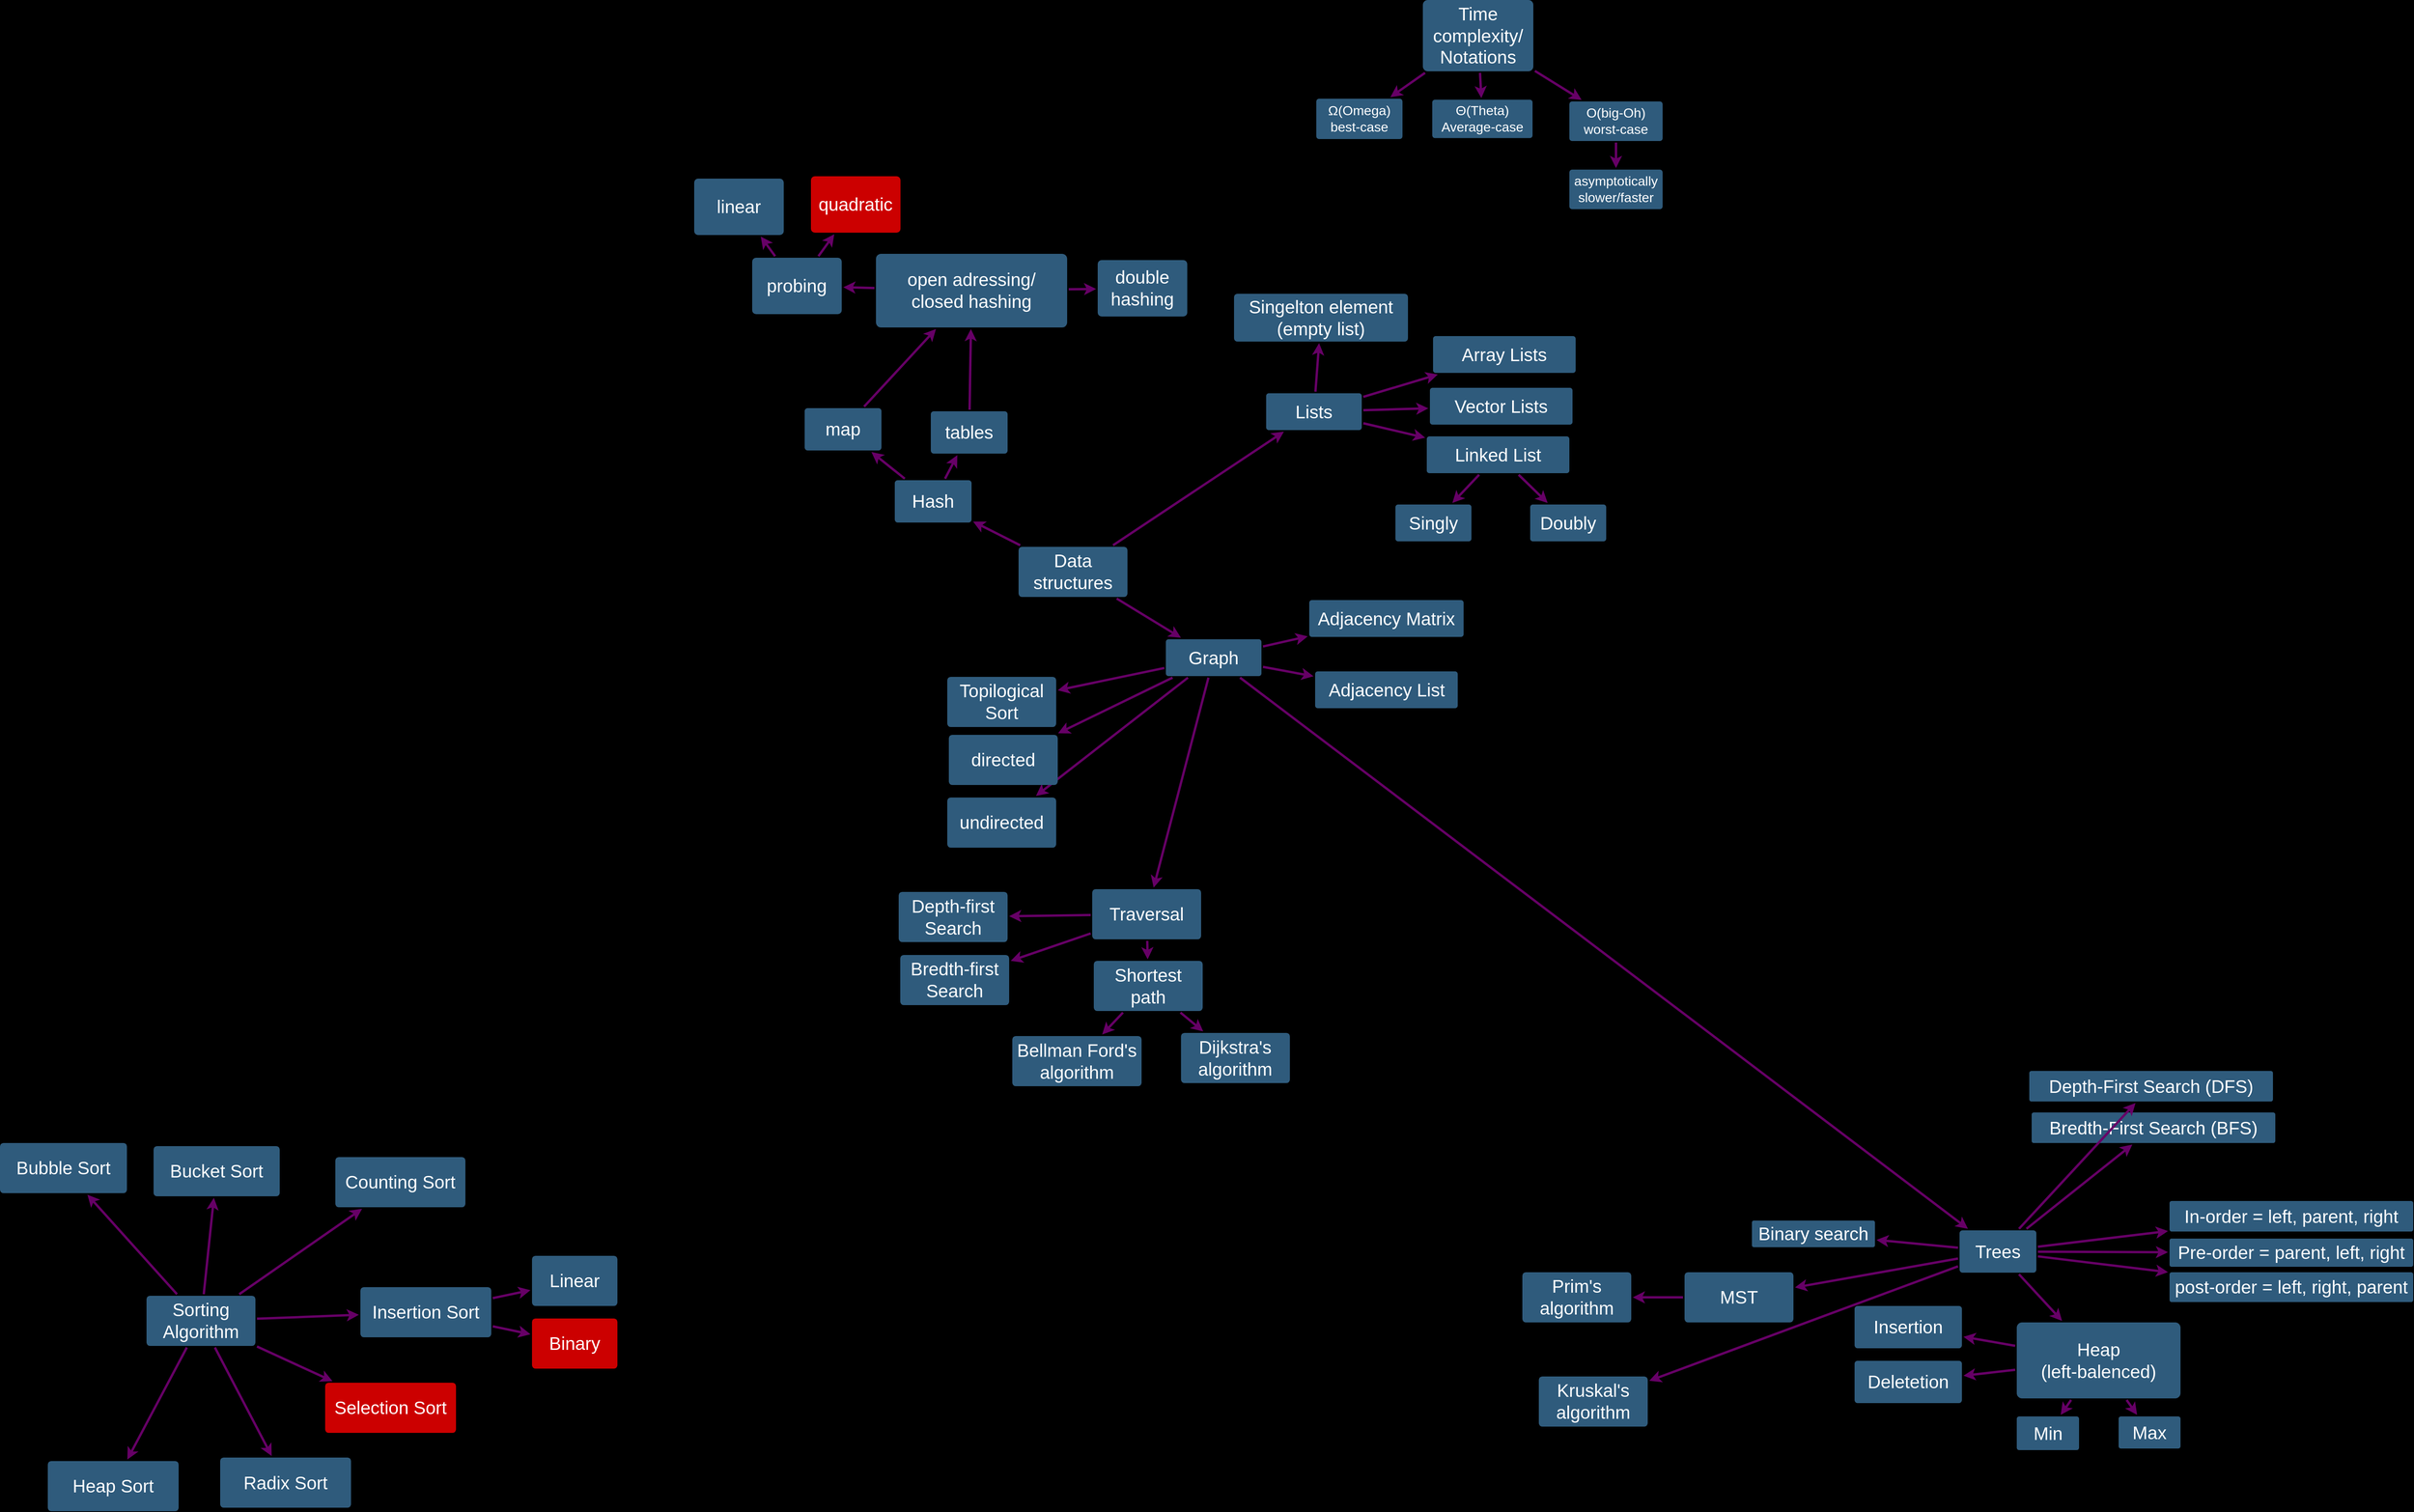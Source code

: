 <mxfile version="14.9.8" type="github">
  <diagram id="6a731a19-8d31-9384-78a2-239565b7b9f0" name="Page-1">
    <mxGraphModel dx="1381" dy="1748" grid="0" gridSize="10" guides="1" tooltips="1" connect="1" arrows="1" fold="1" page="0" pageScale="1" pageWidth="1169" pageHeight="827" background="#000000" math="0" shadow="0">
      <root>
        <mxCell id="0" />
        <mxCell id="1" parent="0" />
        <mxCell id="1749" value="Trees" style="rounded=1;whiteSpace=wrap;html=1;shadow=0;labelBackgroundColor=none;strokeColor=none;strokeWidth=3;fillColor=#2F5B7C;fontFamily=Helvetica;fontSize=23;fontColor=#FFFFFF;align=center;fontStyle=0;spacing=5;arcSize=7;perimeterSpacing=2;glass=0;" parent="1" vertex="1">
          <mxGeometry x="2397" y="479.5" width="98" height="54" as="geometry" />
        </mxCell>
        <mxCell id="1746" value="" style="edgeStyle=none;rounded=0;jumpStyle=none;html=1;shadow=0;labelBackgroundColor=none;startArrow=none;startFill=0;endArrow=classic;endFill=1;jettySize=auto;orthogonalLoop=1;strokeWidth=3;fontFamily=Helvetica;fontSize=16;fontColor=#23445D;spacing=5;fillColor=#e3c800;strokeColor=#660066;" parent="1" source="1749" target="T0vurwcoZlo6JB8hRkQS-1782" edge="1">
          <mxGeometry relative="1" as="geometry">
            <mxPoint x="2328.308" y="1101.66" as="targetPoint" />
            <mxPoint x="2246" y="683.259" as="sourcePoint" />
          </mxGeometry>
        </mxCell>
        <mxCell id="T0vurwcoZlo6JB8hRkQS-1781" value="In-order = left, parent, right" style="rounded=1;whiteSpace=wrap;html=1;shadow=0;labelBackgroundColor=none;strokeColor=none;strokeWidth=3;fillColor=#2F5B7C;fontFamily=Helvetica;fontSize=23;fontColor=#FFFFFF;align=center;fontStyle=0;spacing=5;arcSize=7;perimeterSpacing=2;horizontal=1;" parent="1" vertex="1">
          <mxGeometry x="2665" y="442" width="311" height="39" as="geometry" />
        </mxCell>
        <mxCell id="T0vurwcoZlo6JB8hRkQS-1782" value="Heap&lt;br&gt;(left-balenced)" style="rounded=1;whiteSpace=wrap;html=1;shadow=0;labelBackgroundColor=none;strokeColor=none;strokeWidth=3;fillColor=#2F5B7C;fontFamily=Helvetica;fontSize=23;fontColor=#FFFFFF;align=center;fontStyle=0;spacing=5;arcSize=7;perimeterSpacing=2;horizontal=1;verticalAlign=middle;" parent="1" vertex="1">
          <mxGeometry x="2470" y="597" width="209" height="97" as="geometry" />
        </mxCell>
        <mxCell id="T0vurwcoZlo6JB8hRkQS-1786" value="" style="edgeStyle=none;rounded=0;jumpStyle=none;html=1;shadow=0;labelBackgroundColor=none;startArrow=none;startFill=0;endArrow=classic;endFill=1;jettySize=auto;orthogonalLoop=1;strokeWidth=3;fontFamily=Helvetica;fontSize=16;fontColor=#23445D;spacing=5;fillColor=#e3c800;strokeColor=#660066;" parent="1" source="T0vurwcoZlo6JB8hRkQS-1782" target="T0vurwcoZlo6JB8hRkQS-1794" edge="1">
          <mxGeometry relative="1" as="geometry">
            <mxPoint x="2721" y="822" as="sourcePoint" />
            <mxPoint x="2682.63" y="864.0" as="targetPoint" />
          </mxGeometry>
        </mxCell>
        <mxCell id="T0vurwcoZlo6JB8hRkQS-1787" value="" style="edgeStyle=none;rounded=0;jumpStyle=none;html=1;shadow=0;labelBackgroundColor=none;startArrow=none;startFill=0;endArrow=classic;endFill=1;jettySize=auto;orthogonalLoop=1;strokeWidth=3;fontFamily=Helvetica;fontSize=16;fontColor=#23445D;spacing=5;fillColor=#e3c800;strokeColor=#660066;" parent="1" source="T0vurwcoZlo6JB8hRkQS-1782" target="T0vurwcoZlo6JB8hRkQS-1795" edge="1">
          <mxGeometry relative="1" as="geometry">
            <mxPoint x="2731" y="832" as="sourcePoint" />
            <mxPoint x="2748.027" y="864.0" as="targetPoint" />
          </mxGeometry>
        </mxCell>
        <mxCell id="T0vurwcoZlo6JB8hRkQS-1788" value="" style="edgeStyle=none;rounded=0;jumpStyle=none;html=1;shadow=0;labelBackgroundColor=none;startArrow=none;startFill=0;endArrow=classic;endFill=1;jettySize=auto;orthogonalLoop=1;strokeWidth=3;fontFamily=Helvetica;fontSize=16;fontColor=#23445D;spacing=5;fillColor=#e3c800;strokeColor=#660066;" parent="1" source="1749" target="T0vurwcoZlo6JB8hRkQS-1781" edge="1">
          <mxGeometry relative="1" as="geometry">
            <mxPoint x="2152" y="130.668" as="sourcePoint" />
            <mxPoint x="2418" y="413.5" as="targetPoint" />
          </mxGeometry>
        </mxCell>
        <mxCell id="T0vurwcoZlo6JB8hRkQS-1789" value="Pre-order = parent, left, right" style="rounded=1;whiteSpace=wrap;html=1;shadow=0;labelBackgroundColor=none;strokeColor=none;strokeWidth=3;fillColor=#2F5B7C;fontFamily=Helvetica;fontSize=23;fontColor=#FFFFFF;align=center;fontStyle=0;spacing=5;arcSize=7;perimeterSpacing=2;horizontal=1;" parent="1" vertex="1">
          <mxGeometry x="2665" y="490" width="311" height="36" as="geometry" />
        </mxCell>
        <mxCell id="T0vurwcoZlo6JB8hRkQS-1791" value="post-order = left, right, parent" style="rounded=1;whiteSpace=wrap;html=1;shadow=0;labelBackgroundColor=none;strokeColor=none;strokeWidth=3;fillColor=#2F5B7C;fontFamily=Helvetica;fontSize=23;fontColor=#FFFFFF;align=center;fontStyle=0;spacing=5;arcSize=7;perimeterSpacing=2;horizontal=1;" parent="1" vertex="1">
          <mxGeometry x="2665" y="533" width="311" height="38" as="geometry" />
        </mxCell>
        <mxCell id="T0vurwcoZlo6JB8hRkQS-1793" value="" style="edgeStyle=none;rounded=0;jumpStyle=none;html=1;shadow=0;labelBackgroundColor=none;startArrow=none;startFill=0;endArrow=classic;endFill=1;jettySize=auto;orthogonalLoop=1;strokeWidth=3;fontFamily=Helvetica;fontSize=16;fontColor=#23445D;spacing=5;fillColor=#e3c800;strokeColor=#660066;" parent="1" source="1749" target="T0vurwcoZlo6JB8hRkQS-1789" edge="1">
          <mxGeometry relative="1" as="geometry">
            <mxPoint x="2152" y="135.464" as="sourcePoint" />
            <mxPoint x="2310" y="322.065" as="targetPoint" />
          </mxGeometry>
        </mxCell>
        <mxCell id="T0vurwcoZlo6JB8hRkQS-1794" value="Min" style="rounded=1;whiteSpace=wrap;html=1;shadow=0;labelBackgroundColor=none;strokeColor=none;strokeWidth=3;fillColor=#2F5B7C;fontFamily=Helvetica;fontSize=23;fontColor=#FFFFFF;align=center;fontStyle=0;spacing=5;arcSize=7;perimeterSpacing=2;horizontal=1;verticalAlign=middle;" parent="1" vertex="1">
          <mxGeometry x="2470" y="717" width="79.5" height="43" as="geometry" />
        </mxCell>
        <mxCell id="T0vurwcoZlo6JB8hRkQS-1795" value="Max" style="rounded=1;whiteSpace=wrap;html=1;shadow=0;labelBackgroundColor=none;strokeColor=none;strokeWidth=3;fillColor=#2F5B7C;fontFamily=Helvetica;fontSize=23;fontColor=#FFFFFF;align=center;fontStyle=0;spacing=5;arcSize=7;perimeterSpacing=2;horizontal=1;verticalAlign=middle;" parent="1" vertex="1">
          <mxGeometry x="2600" y="717" width="79" height="41" as="geometry" />
        </mxCell>
        <mxCell id="T0vurwcoZlo6JB8hRkQS-1797" value="" style="edgeStyle=none;rounded=0;jumpStyle=none;html=1;shadow=0;labelBackgroundColor=none;startArrow=none;startFill=0;endArrow=classic;endFill=1;jettySize=auto;orthogonalLoop=1;strokeWidth=3;fontFamily=Helvetica;fontSize=16;fontColor=#23445D;spacing=5;fillColor=#e3c800;strokeColor=#660066;" parent="1" source="1749" target="T0vurwcoZlo6JB8hRkQS-1791" edge="1">
          <mxGeometry relative="1" as="geometry">
            <mxPoint x="2152" y="140.002" as="sourcePoint" />
            <mxPoint x="2364" y="335.835" as="targetPoint" />
          </mxGeometry>
        </mxCell>
        <mxCell id="T0vurwcoZlo6JB8hRkQS-1798" value="Graph" style="rounded=1;whiteSpace=wrap;html=1;shadow=0;labelBackgroundColor=none;strokeColor=none;strokeWidth=3;fillColor=#2F5B7C;fontFamily=Helvetica;fontSize=23;fontColor=#FFFFFF;align=center;fontStyle=0;spacing=5;arcSize=7;perimeterSpacing=2;" parent="1" vertex="1">
          <mxGeometry x="1384" y="-275" width="122" height="47" as="geometry" />
        </mxCell>
        <mxCell id="T0vurwcoZlo6JB8hRkQS-1799" value="Data structures" style="rounded=1;whiteSpace=wrap;html=1;shadow=0;labelBackgroundColor=none;strokeColor=none;strokeWidth=3;fillColor=#2F5B7C;fontFamily=Helvetica;fontSize=23;fontColor=#FFFFFF;align=center;fontStyle=0;spacing=5;arcSize=7;perimeterSpacing=2;" parent="1" vertex="1">
          <mxGeometry x="1196" y="-393" width="139" height="64" as="geometry" />
        </mxCell>
        <mxCell id="cFTijlWa25xeLsZB_8mZ-1750" value="" style="edgeStyle=none;rounded=0;jumpStyle=none;html=1;shadow=0;labelBackgroundColor=none;startArrow=none;startFill=0;endArrow=classic;endFill=1;jettySize=auto;orthogonalLoop=1;strokeWidth=3;fontFamily=Helvetica;fontSize=16;fontColor=#23445D;spacing=5;fillColor=#e3c800;strokeColor=#660066;" parent="1" source="T0vurwcoZlo6JB8hRkQS-1798" target="1749" edge="1">
          <mxGeometry relative="1" as="geometry">
            <mxPoint x="233" y="190.688" as="sourcePoint" />
            <mxPoint x="348" y="169.692" as="targetPoint" />
          </mxGeometry>
        </mxCell>
        <mxCell id="cFTijlWa25xeLsZB_8mZ-1751" value="" style="edgeStyle=none;rounded=0;jumpStyle=none;html=1;shadow=0;labelBackgroundColor=none;startArrow=none;startFill=0;endArrow=classic;endFill=1;jettySize=auto;orthogonalLoop=1;strokeWidth=3;fontFamily=Helvetica;fontSize=16;fontColor=#23445D;spacing=5;fillColor=#e3c800;strokeColor=#660066;" parent="1" source="T0vurwcoZlo6JB8hRkQS-1799" target="T0vurwcoZlo6JB8hRkQS-1798" edge="1">
          <mxGeometry relative="1" as="geometry">
            <mxPoint x="243" y="200.688" as="sourcePoint" />
            <mxPoint x="358" y="179.692" as="targetPoint" />
          </mxGeometry>
        </mxCell>
        <mxCell id="cFTijlWa25xeLsZB_8mZ-1752" value="Lists" style="rounded=1;whiteSpace=wrap;html=1;shadow=0;labelBackgroundColor=none;strokeColor=none;strokeWidth=3;fillColor=#2F5B7C;fontFamily=Helvetica;fontSize=23;fontColor=#FFFFFF;align=center;fontStyle=0;spacing=5;arcSize=7;perimeterSpacing=2;" parent="1" vertex="1">
          <mxGeometry x="1512" y="-589" width="122" height="47" as="geometry" />
        </mxCell>
        <mxCell id="cFTijlWa25xeLsZB_8mZ-1754" value="" style="edgeStyle=none;rounded=0;jumpStyle=none;html=1;shadow=0;labelBackgroundColor=none;startArrow=none;startFill=0;endArrow=classic;endFill=1;jettySize=auto;orthogonalLoop=1;strokeWidth=3;fontFamily=Helvetica;fontSize=16;fontColor=#23445D;spacing=5;fillColor=#e3c800;strokeColor=#660066;" parent="1" source="T0vurwcoZlo6JB8hRkQS-1799" target="cFTijlWa25xeLsZB_8mZ-1752" edge="1">
          <mxGeometry relative="1" as="geometry">
            <mxPoint x="1440" y="-12" as="sourcePoint" />
            <mxPoint x="1783" y="-62" as="targetPoint" />
          </mxGeometry>
        </mxCell>
        <mxCell id="cFTijlWa25xeLsZB_8mZ-1756" value="" style="edgeStyle=none;rounded=0;jumpStyle=none;html=1;shadow=0;labelBackgroundColor=none;startArrow=none;startFill=0;endArrow=classic;endFill=1;jettySize=auto;orthogonalLoop=1;strokeWidth=3;fontFamily=Helvetica;fontSize=16;fontColor=#23445D;spacing=5;fillColor=#e3c800;strokeColor=#660066;" parent="1" source="cFTijlWa25xeLsZB_8mZ-1752" target="cFTijlWa25xeLsZB_8mZ-1782" edge="1">
          <mxGeometry relative="1" as="geometry">
            <mxPoint x="742.0" y="-687.22" as="sourcePoint" />
            <mxPoint x="1472.704" y="-466.0" as="targetPoint" />
          </mxGeometry>
        </mxCell>
        <mxCell id="cFTijlWa25xeLsZB_8mZ-1758" value="Sorting Algorithm" style="rounded=1;whiteSpace=wrap;html=1;shadow=0;labelBackgroundColor=none;strokeColor=none;strokeWidth=3;fillColor=#2F5B7C;fontFamily=Helvetica;fontSize=23;fontColor=#FFFFFF;align=center;fontStyle=0;spacing=5;arcSize=7;perimeterSpacing=2;" parent="1" vertex="1">
          <mxGeometry x="83" y="563" width="139" height="64" as="geometry" />
        </mxCell>
        <mxCell id="cFTijlWa25xeLsZB_8mZ-1760" value="Traversal" style="rounded=1;whiteSpace=wrap;html=1;shadow=0;labelBackgroundColor=none;strokeColor=none;strokeWidth=3;fillColor=#2F5B7C;fontFamily=Helvetica;fontSize=23;fontColor=#FFFFFF;align=center;fontStyle=0;spacing=5;arcSize=7;perimeterSpacing=2;" parent="1" vertex="1">
          <mxGeometry x="1290" y="44" width="139" height="64" as="geometry" />
        </mxCell>
        <mxCell id="cFTijlWa25xeLsZB_8mZ-1761" value="" style="edgeStyle=none;rounded=0;jumpStyle=none;html=1;shadow=0;labelBackgroundColor=none;startArrow=none;startFill=0;endArrow=classic;endFill=1;jettySize=auto;orthogonalLoop=1;strokeWidth=3;fontFamily=Helvetica;fontSize=16;fontColor=#23445D;spacing=5;fillColor=#e3c800;strokeColor=#660066;" parent="1" source="T0vurwcoZlo6JB8hRkQS-1798" target="cFTijlWa25xeLsZB_8mZ-1760" edge="1">
          <mxGeometry relative="1" as="geometry">
            <mxPoint x="1373.681" y="-228" as="sourcePoint" />
            <mxPoint x="-485" y="-232.394" as="targetPoint" />
          </mxGeometry>
        </mxCell>
        <mxCell id="cFTijlWa25xeLsZB_8mZ-1762" value="Binary search" style="rounded=1;whiteSpace=wrap;html=1;shadow=0;labelBackgroundColor=none;strokeColor=none;strokeWidth=3;fillColor=#2F5B7C;fontFamily=Helvetica;fontSize=23;fontColor=#FFFFFF;align=center;fontStyle=0;spacing=5;arcSize=7;perimeterSpacing=2;horizontal=1;verticalAlign=middle;" parent="1" vertex="1">
          <mxGeometry x="2132" y="467" width="157" height="34" as="geometry" />
        </mxCell>
        <mxCell id="cFTijlWa25xeLsZB_8mZ-1763" value="" style="edgeStyle=none;rounded=0;jumpStyle=none;html=1;shadow=0;labelBackgroundColor=none;startArrow=none;startFill=0;endArrow=classic;endFill=1;jettySize=auto;orthogonalLoop=1;strokeWidth=3;fontFamily=Helvetica;fontSize=16;fontColor=#23445D;spacing=5;fillColor=#e3c800;strokeColor=#660066;" parent="1" source="1749" target="cFTijlWa25xeLsZB_8mZ-1762" edge="1">
          <mxGeometry relative="1" as="geometry">
            <mxPoint x="2170.278" y="998" as="targetPoint" />
            <mxPoint x="2246" y="663.573" as="sourcePoint" />
          </mxGeometry>
        </mxCell>
        <mxCell id="cFTijlWa25xeLsZB_8mZ-1766" value="Time complexity/ Notations" style="rounded=1;whiteSpace=wrap;html=1;shadow=0;labelBackgroundColor=none;strokeColor=none;strokeWidth=3;fillColor=#2F5B7C;fontFamily=Helvetica;fontSize=23;fontColor=#FFFFFF;align=center;fontStyle=0;spacing=5;arcSize=7;perimeterSpacing=2;glass=0;" parent="1" vertex="1">
          <mxGeometry x="1712" y="-1091" width="141" height="91" as="geometry" />
        </mxCell>
        <mxCell id="cFTijlWa25xeLsZB_8mZ-1767" value="&lt;font style=&quot;font-size: 17px&quot;&gt;Ω(Omega) best-case&lt;/font&gt;" style="rounded=1;whiteSpace=wrap;html=1;shadow=0;labelBackgroundColor=none;strokeColor=none;strokeWidth=3;fillColor=#2F5B7C;fontFamily=Helvetica;fontSize=17;fontColor=#FFFFFF;align=center;fontStyle=0;spacing=5;arcSize=7;perimeterSpacing=2;glass=0;" parent="1" vertex="1">
          <mxGeometry x="1576" y="-965" width="110" height="51.5" as="geometry" />
        </mxCell>
        <mxCell id="cFTijlWa25xeLsZB_8mZ-1770" value="&lt;font style=&quot;font-size: 17px&quot;&gt;Θ(Theta) Average-case&lt;/font&gt;" style="rounded=1;whiteSpace=wrap;html=1;shadow=0;labelBackgroundColor=none;strokeColor=none;strokeWidth=3;fillColor=#2F5B7C;fontFamily=Helvetica;fontSize=17;fontColor=#FFFFFF;align=center;fontStyle=0;spacing=5;arcSize=7;perimeterSpacing=2;glass=0;" parent="1" vertex="1">
          <mxGeometry x="1724" y="-963.75" width="128" height="49" as="geometry" />
        </mxCell>
        <mxCell id="cFTijlWa25xeLsZB_8mZ-1771" value="&lt;font style=&quot;font-size: 17px&quot;&gt;O(big-Oh) worst-case&lt;/font&gt;" style="rounded=1;whiteSpace=wrap;html=1;shadow=0;labelBackgroundColor=none;strokeColor=none;strokeWidth=3;fillColor=#2F5B7C;fontFamily=Helvetica;fontSize=17;fontColor=#FFFFFF;align=center;fontStyle=0;spacing=5;arcSize=7;perimeterSpacing=2;glass=0;" parent="1" vertex="1">
          <mxGeometry x="1899" y="-961.5" width="119" height="50.5" as="geometry" />
        </mxCell>
        <mxCell id="cFTijlWa25xeLsZB_8mZ-1772" value="" style="edgeStyle=none;rounded=0;jumpStyle=none;html=1;shadow=0;labelBackgroundColor=none;startArrow=none;startFill=0;endArrow=classic;endFill=1;jettySize=auto;orthogonalLoop=1;strokeWidth=3;fontFamily=Helvetica;fontSize=16;fontColor=#23445D;spacing=5;fillColor=#e3c800;strokeColor=#660066;" parent="1" source="cFTijlWa25xeLsZB_8mZ-1766" target="cFTijlWa25xeLsZB_8mZ-1767" edge="1">
          <mxGeometry relative="1" as="geometry">
            <mxPoint x="1610.278" y="-265.5" as="targetPoint" />
            <mxPoint x="1736.47" y="-368.5" as="sourcePoint" />
          </mxGeometry>
        </mxCell>
        <mxCell id="cFTijlWa25xeLsZB_8mZ-1773" value="" style="edgeStyle=none;rounded=0;jumpStyle=none;html=1;shadow=0;labelBackgroundColor=none;startArrow=none;startFill=0;endArrow=classic;endFill=1;jettySize=auto;orthogonalLoop=1;strokeWidth=3;fontFamily=Helvetica;fontSize=16;fontColor=#23445D;spacing=5;fillColor=#e3c800;strokeColor=#660066;" parent="1" source="cFTijlWa25xeLsZB_8mZ-1766" target="cFTijlWa25xeLsZB_8mZ-1770" edge="1">
          <mxGeometry relative="1" as="geometry">
            <mxPoint x="1620.278" y="-255.5" as="targetPoint" />
            <mxPoint x="1746.47" y="-358.5" as="sourcePoint" />
          </mxGeometry>
        </mxCell>
        <mxCell id="cFTijlWa25xeLsZB_8mZ-1774" value="" style="edgeStyle=none;rounded=0;jumpStyle=none;html=1;shadow=0;labelBackgroundColor=none;startArrow=none;startFill=0;endArrow=classic;endFill=1;jettySize=auto;orthogonalLoop=1;strokeWidth=3;fontFamily=Helvetica;fontSize=16;fontColor=#23445D;spacing=5;fillColor=#e3c800;strokeColor=#660066;" parent="1" source="cFTijlWa25xeLsZB_8mZ-1766" target="cFTijlWa25xeLsZB_8mZ-1771" edge="1">
          <mxGeometry relative="1" as="geometry">
            <mxPoint x="1630.278" y="-245.5" as="targetPoint" />
            <mxPoint x="1756.47" y="-348.5" as="sourcePoint" />
          </mxGeometry>
        </mxCell>
        <mxCell id="cFTijlWa25xeLsZB_8mZ-1775" value="Bubble Sort" style="rounded=1;whiteSpace=wrap;html=1;shadow=0;labelBackgroundColor=none;strokeColor=none;strokeWidth=3;fillColor=#2F5B7C;fontFamily=Helvetica;fontSize=23;fontColor=#FFFFFF;align=center;fontStyle=0;spacing=5;arcSize=7;perimeterSpacing=2;" parent="1" vertex="1">
          <mxGeometry x="-104" y="368" width="162" height="64" as="geometry" />
        </mxCell>
        <mxCell id="cFTijlWa25xeLsZB_8mZ-1776" value="Vector Lists&lt;span style=&quot;color: rgba(0 , 0 , 0 , 0) ; font-family: monospace ; font-size: 0px&quot;&gt;%3CmxGraphModel%3E%3Croot%3E%3CmxCell%20id%3D%220%22%2F%3E%3CmxCell%20id%3D%221%22%20parent%3D%220%22%2F%3E%3CmxCell%20id%3D%222%22%20value%3D%22Array%20Lists%22%20style%3D%22rounded%3D1%3BwhiteSpace%3Dwrap%3Bhtml%3D1%3Bshadow%3D0%3BlabelBackgroundColor%3Dnone%3BstrokeColor%3Dnone%3BstrokeWidth%3D3%3BfillColor%3D%232F5B7C%3BfontFamily%3DHelvetica%3BfontSize%3D23%3BfontColor%3D%23FFFFFF%3Balign%3Dcenter%3BfontStyle%3D0%3Bspacing%3D5%3BarcSize%3D7%3BperimeterSpacing%3D2%3B%22%20vertex%3D%221%22%20parent%3D%221%22%3E%3CmxGeometry%20x%3D%222005%22%20y%3D%22-123%22%20width%3D%22182%22%20height%3D%2247%22%20as%3D%22geometry%22%2F%3E%3C%2FmxCell%3E%3C%2Froot%3E%3C%2FmxGraphModel%3E&lt;/span&gt;" style="rounded=1;whiteSpace=wrap;html=1;shadow=0;labelBackgroundColor=none;strokeColor=none;strokeWidth=3;fillColor=#2F5B7C;fontFamily=Helvetica;fontSize=23;fontColor=#FFFFFF;align=center;fontStyle=0;spacing=5;arcSize=7;perimeterSpacing=2;" parent="1" vertex="1">
          <mxGeometry x="1721" y="-596" width="182" height="47" as="geometry" />
        </mxCell>
        <mxCell id="cFTijlWa25xeLsZB_8mZ-1777" value="Linked List" style="rounded=1;whiteSpace=wrap;html=1;shadow=0;labelBackgroundColor=none;strokeColor=none;strokeWidth=3;fillColor=#2F5B7C;fontFamily=Helvetica;fontSize=23;fontColor=#FFFFFF;align=center;fontStyle=0;spacing=5;arcSize=7;perimeterSpacing=2;" parent="1" vertex="1">
          <mxGeometry x="1717" y="-534" width="182" height="47" as="geometry" />
        </mxCell>
        <mxCell id="cFTijlWa25xeLsZB_8mZ-1778" value="" style="edgeStyle=none;rounded=0;jumpStyle=none;html=1;shadow=0;labelBackgroundColor=none;startArrow=none;startFill=0;endArrow=classic;endFill=1;jettySize=auto;orthogonalLoop=1;strokeWidth=3;fontFamily=Helvetica;fontSize=16;fontColor=#23445D;spacing=5;fillColor=#e3c800;strokeColor=#660066;" parent="1" source="cFTijlWa25xeLsZB_8mZ-1752" target="cFTijlWa25xeLsZB_8mZ-1776" edge="1">
          <mxGeometry relative="1" as="geometry">
            <mxPoint x="1557.296" y="-530.0" as="sourcePoint" />
            <mxPoint x="1482.704" y="-456.0" as="targetPoint" />
          </mxGeometry>
        </mxCell>
        <mxCell id="cFTijlWa25xeLsZB_8mZ-1779" value="" style="edgeStyle=none;rounded=0;jumpStyle=none;html=1;shadow=0;labelBackgroundColor=none;startArrow=none;startFill=0;endArrow=classic;endFill=1;jettySize=auto;orthogonalLoop=1;strokeWidth=3;fontFamily=Helvetica;fontSize=16;fontColor=#23445D;spacing=5;fillColor=#e3c800;strokeColor=#660066;" parent="1" source="cFTijlWa25xeLsZB_8mZ-1752" target="cFTijlWa25xeLsZB_8mZ-1777" edge="1">
          <mxGeometry relative="1" as="geometry">
            <mxPoint x="1602.992" y="-530.0" as="sourcePoint" />
            <mxPoint x="1661.008" y="-456.0" as="targetPoint" />
          </mxGeometry>
        </mxCell>
        <mxCell id="cFTijlWa25xeLsZB_8mZ-1780" value="Adjacency List" style="rounded=1;whiteSpace=wrap;html=1;shadow=0;labelBackgroundColor=none;strokeColor=none;strokeWidth=3;fillColor=#2F5B7C;fontFamily=Helvetica;fontSize=23;fontColor=#FFFFFF;align=center;fontStyle=0;spacing=5;arcSize=7;perimeterSpacing=2;" parent="1" vertex="1">
          <mxGeometry x="1574.5" y="-234" width="182" height="47" as="geometry" />
        </mxCell>
        <mxCell id="cFTijlWa25xeLsZB_8mZ-1782" value="Array Lists" style="rounded=1;whiteSpace=wrap;html=1;shadow=0;labelBackgroundColor=none;strokeColor=none;strokeWidth=3;fillColor=#2F5B7C;fontFamily=Helvetica;fontSize=23;fontColor=#FFFFFF;align=center;fontStyle=0;spacing=5;arcSize=7;perimeterSpacing=2;" parent="1" vertex="1">
          <mxGeometry x="1725" y="-662" width="182" height="47" as="geometry" />
        </mxCell>
        <mxCell id="cFTijlWa25xeLsZB_8mZ-1783" value="" style="edgeStyle=none;rounded=0;jumpStyle=none;html=1;shadow=0;labelBackgroundColor=none;startArrow=none;startFill=0;endArrow=classic;endFill=1;jettySize=auto;orthogonalLoop=1;strokeWidth=3;fontFamily=Helvetica;fontSize=16;fontColor=#23445D;spacing=5;fillColor=#e3c800;strokeColor=#660066;" parent="1" source="T0vurwcoZlo6JB8hRkQS-1798" target="cFTijlWa25xeLsZB_8mZ-1780" edge="1">
          <mxGeometry relative="1" as="geometry">
            <mxPoint x="1433.635" y="-216.0" as="sourcePoint" />
            <mxPoint x="1343.986" y="-109" as="targetPoint" />
          </mxGeometry>
        </mxCell>
        <mxCell id="cFTijlWa25xeLsZB_8mZ-1784" value="Adjacency Matrix" style="rounded=1;whiteSpace=wrap;html=1;shadow=0;labelBackgroundColor=none;strokeColor=none;strokeWidth=3;fillColor=#2F5B7C;fontFamily=Helvetica;fontSize=23;fontColor=#FFFFFF;align=center;fontStyle=0;spacing=5;arcSize=7;perimeterSpacing=2;" parent="1" vertex="1">
          <mxGeometry x="1567" y="-325" width="197" height="47" as="geometry" />
        </mxCell>
        <mxCell id="cFTijlWa25xeLsZB_8mZ-1785" value="" style="edgeStyle=none;rounded=0;jumpStyle=none;html=1;shadow=0;labelBackgroundColor=none;startArrow=none;startFill=0;endArrow=classic;endFill=1;jettySize=auto;orthogonalLoop=1;strokeWidth=3;fontFamily=Helvetica;fontSize=16;fontColor=#23445D;spacing=5;fillColor=#e3c800;strokeColor=#660066;" parent="1" source="T0vurwcoZlo6JB8hRkQS-1798" target="cFTijlWa25xeLsZB_8mZ-1784" edge="1">
          <mxGeometry relative="1" as="geometry">
            <mxPoint x="1423.635" y="-226.0" as="sourcePoint" />
            <mxPoint x="1333.986" y="-119" as="targetPoint" />
          </mxGeometry>
        </mxCell>
        <mxCell id="cFTijlWa25xeLsZB_8mZ-1786" value="Singly" style="rounded=1;whiteSpace=wrap;html=1;shadow=0;labelBackgroundColor=none;strokeColor=none;strokeWidth=3;fillColor=#2F5B7C;fontFamily=Helvetica;fontSize=23;fontColor=#FFFFFF;align=center;fontStyle=0;spacing=5;arcSize=7;perimeterSpacing=2;" parent="1" vertex="1">
          <mxGeometry x="1677" y="-447" width="97" height="47" as="geometry" />
        </mxCell>
        <mxCell id="cFTijlWa25xeLsZB_8mZ-1788" value="" style="edgeStyle=none;rounded=0;jumpStyle=none;html=1;shadow=0;labelBackgroundColor=none;startArrow=none;startFill=0;endArrow=classic;endFill=1;jettySize=auto;orthogonalLoop=1;strokeWidth=3;fontFamily=Helvetica;fontSize=16;fontColor=#23445D;spacing=5;fillColor=#e3c800;strokeColor=#660066;" parent="1" source="cFTijlWa25xeLsZB_8mZ-1777" target="cFTijlWa25xeLsZB_8mZ-1786" edge="1">
          <mxGeometry relative="1" as="geometry">
            <mxPoint x="1646" y="-540.755" as="sourcePoint" />
            <mxPoint x="1725" y="-522.266" as="targetPoint" />
          </mxGeometry>
        </mxCell>
        <mxCell id="cFTijlWa25xeLsZB_8mZ-1789" value="Doubly" style="rounded=1;whiteSpace=wrap;html=1;shadow=0;labelBackgroundColor=none;strokeColor=none;strokeWidth=3;fillColor=#2F5B7C;fontFamily=Helvetica;fontSize=23;fontColor=#FFFFFF;align=center;fontStyle=0;spacing=5;arcSize=7;perimeterSpacing=2;" parent="1" vertex="1">
          <mxGeometry x="1849" y="-447" width="97" height="47" as="geometry" />
        </mxCell>
        <mxCell id="cFTijlWa25xeLsZB_8mZ-1790" value="" style="edgeStyle=none;rounded=0;jumpStyle=none;html=1;shadow=0;labelBackgroundColor=none;startArrow=none;startFill=0;endArrow=classic;endFill=1;jettySize=auto;orthogonalLoop=1;strokeWidth=3;fontFamily=Helvetica;fontSize=16;fontColor=#23445D;spacing=5;fillColor=#e3c800;strokeColor=#660066;" parent="1" source="cFTijlWa25xeLsZB_8mZ-1777" target="cFTijlWa25xeLsZB_8mZ-1789" edge="1">
          <mxGeometry relative="1" as="geometry">
            <mxPoint x="1958.819" y="-477.5" as="sourcePoint" />
            <mxPoint x="1900" y="-514.766" as="targetPoint" />
          </mxGeometry>
        </mxCell>
        <mxCell id="cFTijlWa25xeLsZB_8mZ-1791" value="Bucket Sort" style="rounded=1;whiteSpace=wrap;html=1;shadow=0;labelBackgroundColor=none;strokeColor=none;strokeWidth=3;fillColor=#2F5B7C;fontFamily=Helvetica;fontSize=23;fontColor=#FFFFFF;align=center;fontStyle=0;spacing=5;arcSize=7;perimeterSpacing=2;" parent="1" vertex="1">
          <mxGeometry x="92" y="372" width="161" height="64" as="geometry" />
        </mxCell>
        <mxCell id="cFTijlWa25xeLsZB_8mZ-1792" value="" style="edgeStyle=none;rounded=0;jumpStyle=none;html=1;shadow=0;labelBackgroundColor=none;startArrow=none;startFill=0;endArrow=classic;endFill=1;jettySize=auto;orthogonalLoop=1;strokeWidth=3;fontFamily=Helvetica;fontSize=16;fontColor=#23445D;spacing=5;fillColor=#e3c800;strokeColor=#660066;" parent="1" source="cFTijlWa25xeLsZB_8mZ-1758" target="cFTijlWa25xeLsZB_8mZ-1775" edge="1">
          <mxGeometry relative="1" as="geometry">
            <mxPoint x="163.876" y="530" as="sourcePoint" />
            <mxPoint x="199" y="710" as="targetPoint" />
          </mxGeometry>
        </mxCell>
        <mxCell id="cFTijlWa25xeLsZB_8mZ-1793" value="" style="edgeStyle=none;rounded=0;jumpStyle=none;html=1;shadow=0;labelBackgroundColor=none;startArrow=none;startFill=0;endArrow=classic;endFill=1;jettySize=auto;orthogonalLoop=1;strokeWidth=3;fontFamily=Helvetica;fontSize=16;fontColor=#23445D;spacing=5;fillColor=#e3c800;strokeColor=#660066;" parent="1" source="cFTijlWa25xeLsZB_8mZ-1758" target="cFTijlWa25xeLsZB_8mZ-1791" edge="1">
          <mxGeometry relative="1" as="geometry">
            <mxPoint x="173.876" y="540" as="sourcePoint" />
            <mxPoint x="173.124" y="581.0" as="targetPoint" />
          </mxGeometry>
        </mxCell>
        <mxCell id="cFTijlWa25xeLsZB_8mZ-1794" value="Insertion Sort" style="rounded=1;whiteSpace=wrap;html=1;shadow=0;labelBackgroundColor=none;strokeColor=none;strokeWidth=3;fillColor=#2F5B7C;fontFamily=Helvetica;fontSize=23;fontColor=#FFFFFF;align=center;fontStyle=0;spacing=5;arcSize=7;perimeterSpacing=2;" parent="1" vertex="1">
          <mxGeometry x="356" y="552" width="167" height="64" as="geometry" />
        </mxCell>
        <mxCell id="cFTijlWa25xeLsZB_8mZ-1796" value="" style="edgeStyle=none;rounded=0;jumpStyle=none;html=1;shadow=0;labelBackgroundColor=none;startArrow=none;startFill=0;endArrow=classic;endFill=1;jettySize=auto;orthogonalLoop=1;strokeWidth=3;fontFamily=Helvetica;fontSize=16;fontColor=#23445D;spacing=5;fillColor=#e3c800;strokeColor=#660066;" parent="1" source="cFTijlWa25xeLsZB_8mZ-1758" target="cFTijlWa25xeLsZB_8mZ-1794" edge="1">
          <mxGeometry relative="1" as="geometry">
            <mxPoint x="224" y="817" as="sourcePoint" />
            <mxPoint x="199" y="932" as="targetPoint" />
          </mxGeometry>
        </mxCell>
        <mxCell id="cFTijlWa25xeLsZB_8mZ-1797" value="" style="edgeStyle=none;rounded=0;jumpStyle=none;html=1;shadow=0;labelBackgroundColor=none;startArrow=none;startFill=0;endArrow=classic;endFill=1;jettySize=auto;orthogonalLoop=1;strokeWidth=3;fontFamily=Helvetica;fontSize=16;fontColor=#23445D;spacing=5;fillColor=#e3c800;strokeColor=#660066;" parent="1" source="cFTijlWa25xeLsZB_8mZ-1758" target="cFTijlWa25xeLsZB_8mZ-1798" edge="1">
          <mxGeometry relative="1" as="geometry">
            <mxPoint x="220.209" y="851.0" as="sourcePoint" />
            <mxPoint x="348.132" y="773" as="targetPoint" />
          </mxGeometry>
        </mxCell>
        <mxCell id="cFTijlWa25xeLsZB_8mZ-1798" value="Counting Sort" style="rounded=1;whiteSpace=wrap;html=1;shadow=0;labelBackgroundColor=none;strokeColor=none;strokeWidth=3;fillColor=#2F5B7C;fontFamily=Helvetica;fontSize=23;fontColor=#FFFFFF;align=center;fontStyle=0;spacing=5;arcSize=7;perimeterSpacing=2;" parent="1" vertex="1">
          <mxGeometry x="324" y="386" width="166" height="64" as="geometry" />
        </mxCell>
        <mxCell id="cFTijlWa25xeLsZB_8mZ-1799" value="Selection Sort" style="rounded=1;whiteSpace=wrap;html=1;shadow=0;labelBackgroundColor=none;strokeColor=none;strokeWidth=3;fontFamily=Helvetica;fontSize=23;fontColor=#FFFFFF;align=center;fontStyle=0;spacing=5;arcSize=7;perimeterSpacing=2;fillColor=#CC0000;" parent="1" vertex="1">
          <mxGeometry x="311" y="674" width="167" height="64" as="geometry" />
        </mxCell>
        <mxCell id="cFTijlWa25xeLsZB_8mZ-1800" value="" style="edgeStyle=none;rounded=0;jumpStyle=none;html=1;shadow=0;labelBackgroundColor=none;startArrow=none;startFill=0;endArrow=classic;endFill=1;jettySize=auto;orthogonalLoop=1;strokeWidth=3;fontFamily=Helvetica;fontSize=16;fontColor=#23445D;spacing=5;fillColor=#e3c800;strokeColor=#660066;" parent="1" source="cFTijlWa25xeLsZB_8mZ-1758" target="cFTijlWa25xeLsZB_8mZ-1799" edge="1">
          <mxGeometry relative="1" as="geometry">
            <mxPoint x="234" y="631.722" as="sourcePoint" />
            <mxPoint x="374" y="684.045" as="targetPoint" />
          </mxGeometry>
        </mxCell>
        <mxCell id="cFTijlWa25xeLsZB_8mZ-1801" value="Radix Sort" style="rounded=1;whiteSpace=wrap;html=1;shadow=0;labelBackgroundColor=none;strokeColor=none;strokeWidth=3;fillColor=#2F5B7C;fontFamily=Helvetica;fontSize=23;fontColor=#FFFFFF;align=center;fontStyle=0;spacing=5;arcSize=7;perimeterSpacing=2;" parent="1" vertex="1">
          <mxGeometry x="177" y="769.5" width="167" height="64" as="geometry" />
        </mxCell>
        <mxCell id="cFTijlWa25xeLsZB_8mZ-1802" value="" style="edgeStyle=none;rounded=0;jumpStyle=none;html=1;shadow=0;labelBackgroundColor=none;startArrow=none;startFill=0;endArrow=classic;endFill=1;jettySize=auto;orthogonalLoop=1;strokeWidth=3;fontFamily=Helvetica;fontSize=16;fontColor=#23445D;spacing=5;fillColor=#e3c800;strokeColor=#660066;" parent="1" source="cFTijlWa25xeLsZB_8mZ-1758" target="cFTijlWa25xeLsZB_8mZ-1801" edge="1">
          <mxGeometry relative="1" as="geometry">
            <mxPoint x="234" y="637.795" as="sourcePoint" />
            <mxPoint x="330.374" y="682" as="targetPoint" />
          </mxGeometry>
        </mxCell>
        <mxCell id="cFTijlWa25xeLsZB_8mZ-1803" value="Heap Sort" style="rounded=1;whiteSpace=wrap;html=1;shadow=0;labelBackgroundColor=none;strokeColor=none;strokeWidth=3;fillColor=#2F5B7C;fontFamily=Helvetica;fontSize=23;fontColor=#FFFFFF;align=center;fontStyle=0;spacing=5;arcSize=7;perimeterSpacing=2;" parent="1" vertex="1">
          <mxGeometry x="-43" y="774" width="167" height="64" as="geometry" />
        </mxCell>
        <mxCell id="cFTijlWa25xeLsZB_8mZ-1804" value="" style="edgeStyle=none;rounded=0;jumpStyle=none;html=1;shadow=0;labelBackgroundColor=none;startArrow=none;startFill=0;endArrow=classic;endFill=1;jettySize=auto;orthogonalLoop=1;strokeWidth=3;fontFamily=Helvetica;fontSize=16;fontColor=#23445D;spacing=5;fillColor=#e3c800;strokeColor=#660066;" parent="1" source="cFTijlWa25xeLsZB_8mZ-1758" target="cFTijlWa25xeLsZB_8mZ-1803" edge="1">
          <mxGeometry relative="1" as="geometry">
            <mxPoint x="180.282" y="639" as="sourcePoint" />
            <mxPoint x="252.718" y="777.5" as="targetPoint" />
          </mxGeometry>
        </mxCell>
        <mxCell id="cFTijlWa25xeLsZB_8mZ-1805" value="Singelton element (empty list)" style="rounded=1;whiteSpace=wrap;html=1;shadow=0;labelBackgroundColor=none;strokeColor=none;strokeWidth=3;fillColor=#2F5B7C;fontFamily=Helvetica;fontSize=23;fontColor=#FFFFFF;align=center;fontStyle=0;spacing=5;arcSize=7;perimeterSpacing=2;" parent="1" vertex="1">
          <mxGeometry x="1471" y="-716" width="222" height="61" as="geometry" />
        </mxCell>
        <mxCell id="cFTijlWa25xeLsZB_8mZ-1806" value="" style="edgeStyle=none;rounded=0;jumpStyle=none;html=1;shadow=0;labelBackgroundColor=none;startArrow=none;startFill=0;endArrow=classic;endFill=1;jettySize=auto;orthogonalLoop=1;strokeWidth=3;fontFamily=Helvetica;fontSize=16;fontColor=#23445D;spacing=5;fillColor=#e3c800;strokeColor=#660066;" parent="1" source="cFTijlWa25xeLsZB_8mZ-1752" target="cFTijlWa25xeLsZB_8mZ-1805" edge="1">
          <mxGeometry relative="1" as="geometry">
            <mxPoint x="1646" y="-574.426" as="sourcePoint" />
            <mxPoint x="1741.116" y="-603" as="targetPoint" />
          </mxGeometry>
        </mxCell>
        <mxCell id="cFTijlWa25xeLsZB_8mZ-1807" value="&lt;font style=&quot;font-size: 17px&quot;&gt;asymptotically slower/faster&lt;/font&gt;" style="rounded=1;whiteSpace=wrap;html=1;shadow=0;labelBackgroundColor=none;strokeColor=none;strokeWidth=3;fillColor=#2F5B7C;fontFamily=Helvetica;fontSize=17;fontColor=#FFFFFF;align=center;fontStyle=0;spacing=5;arcSize=7;perimeterSpacing=2;glass=0;" parent="1" vertex="1">
          <mxGeometry x="1899" y="-874.5" width="119" height="50.5" as="geometry" />
        </mxCell>
        <mxCell id="cFTijlWa25xeLsZB_8mZ-1808" value="" style="edgeStyle=none;rounded=0;jumpStyle=none;html=1;shadow=0;labelBackgroundColor=none;startArrow=none;startFill=0;endArrow=classic;endFill=1;jettySize=auto;orthogonalLoop=1;strokeWidth=3;fontFamily=Helvetica;fontSize=16;fontColor=#23445D;spacing=5;fillColor=#e3c800;strokeColor=#660066;" parent="1" source="cFTijlWa25xeLsZB_8mZ-1771" target="cFTijlWa25xeLsZB_8mZ-1807" edge="1">
          <mxGeometry relative="1" as="geometry">
            <mxPoint x="1504.477" y="-471.5" as="targetPoint" />
            <mxPoint x="1415.657" y="-530.5" as="sourcePoint" />
          </mxGeometry>
        </mxCell>
        <mxCell id="cFTijlWa25xeLsZB_8mZ-1809" value="Topilogical Sort" style="rounded=1;whiteSpace=wrap;html=1;shadow=0;labelBackgroundColor=none;strokeColor=none;strokeWidth=3;fillColor=#2F5B7C;fontFamily=Helvetica;fontSize=23;fontColor=#FFFFFF;align=center;fontStyle=0;spacing=5;arcSize=7;perimeterSpacing=2;" parent="1" vertex="1">
          <mxGeometry x="1105" y="-227" width="139" height="64" as="geometry" />
        </mxCell>
        <mxCell id="cFTijlWa25xeLsZB_8mZ-1810" value="" style="edgeStyle=none;rounded=0;jumpStyle=none;html=1;shadow=0;labelBackgroundColor=none;startArrow=none;startFill=0;endArrow=classic;endFill=1;jettySize=auto;orthogonalLoop=1;strokeWidth=3;fontFamily=Helvetica;fontSize=16;fontColor=#23445D;spacing=5;fillColor=#e3c800;strokeColor=#660066;" parent="1" source="T0vurwcoZlo6JB8hRkQS-1798" target="cFTijlWa25xeLsZB_8mZ-1809" edge="1">
          <mxGeometry relative="1" as="geometry">
            <mxPoint x="1532.0" y="-137.569" as="sourcePoint" />
            <mxPoint x="1449.0" y="-116.58" as="targetPoint" />
          </mxGeometry>
        </mxCell>
        <mxCell id="cFTijlWa25xeLsZB_8mZ-1812" value="Bredth-first Search" style="rounded=1;whiteSpace=wrap;html=1;shadow=0;labelBackgroundColor=none;strokeColor=none;strokeWidth=3;fillColor=#2F5B7C;fontFamily=Helvetica;fontSize=23;fontColor=#FFFFFF;align=center;fontStyle=0;spacing=5;arcSize=7;perimeterSpacing=2;" parent="1" vertex="1">
          <mxGeometry x="1045" y="128" width="139" height="64" as="geometry" />
        </mxCell>
        <mxCell id="cFTijlWa25xeLsZB_8mZ-1813" value="" style="edgeStyle=none;rounded=0;jumpStyle=none;html=1;shadow=0;labelBackgroundColor=none;startArrow=none;startFill=0;endArrow=classic;endFill=1;jettySize=auto;orthogonalLoop=1;strokeWidth=3;fontFamily=Helvetica;fontSize=16;fontColor=#23445D;spacing=5;fillColor=#e3c800;strokeColor=#660066;" parent="1" source="cFTijlWa25xeLsZB_8mZ-1760" target="cFTijlWa25xeLsZB_8mZ-1812" edge="1">
          <mxGeometry relative="1" as="geometry">
            <mxPoint x="1540.206" y="116.5" as="sourcePoint" />
            <mxPoint x="1634.0" y="74.42" as="targetPoint" />
          </mxGeometry>
        </mxCell>
        <mxCell id="cFTijlWa25xeLsZB_8mZ-1814" value="Depth-first Search" style="rounded=1;whiteSpace=wrap;html=1;shadow=0;labelBackgroundColor=none;strokeColor=none;strokeWidth=3;fillColor=#2F5B7C;fontFamily=Helvetica;fontSize=23;fontColor=#FFFFFF;align=center;fontStyle=0;spacing=5;arcSize=7;perimeterSpacing=2;" parent="1" vertex="1">
          <mxGeometry x="1043" y="47.5" width="139" height="64" as="geometry" />
        </mxCell>
        <mxCell id="cFTijlWa25xeLsZB_8mZ-1815" value="" style="edgeStyle=none;rounded=0;jumpStyle=none;html=1;shadow=0;labelBackgroundColor=none;startArrow=none;startFill=0;endArrow=classic;endFill=1;jettySize=auto;orthogonalLoop=1;strokeWidth=3;fontFamily=Helvetica;fontSize=16;fontColor=#23445D;spacing=5;fillColor=#e3c800;strokeColor=#660066;" parent="1" source="cFTijlWa25xeLsZB_8mZ-1760" target="cFTijlWa25xeLsZB_8mZ-1814" edge="1">
          <mxGeometry relative="1" as="geometry">
            <mxPoint x="1220.206" y="116.5" as="sourcePoint" />
            <mxPoint x="1314.0" y="74.42" as="targetPoint" />
          </mxGeometry>
        </mxCell>
        <mxCell id="cFTijlWa25xeLsZB_8mZ-1816" value="Dijkstra&#39;s algorithm" style="rounded=1;whiteSpace=wrap;html=1;shadow=0;labelBackgroundColor=none;strokeColor=none;strokeWidth=3;fillColor=#2F5B7C;fontFamily=Helvetica;fontSize=23;fontColor=#FFFFFF;align=center;fontStyle=0;spacing=5;arcSize=7;perimeterSpacing=2;" parent="1" vertex="1">
          <mxGeometry x="1403.31" y="227.5" width="139" height="64" as="geometry" />
        </mxCell>
        <mxCell id="cFTijlWa25xeLsZB_8mZ-1817" value="" style="edgeStyle=none;rounded=0;jumpStyle=none;html=1;shadow=0;labelBackgroundColor=none;startArrow=none;startFill=0;endArrow=classic;endFill=1;jettySize=auto;orthogonalLoop=1;strokeWidth=3;fontFamily=Helvetica;fontSize=16;fontColor=#23445D;spacing=5;fillColor=#e3c800;strokeColor=#660066;" parent="1" source="PjtQzTcsDSTkfEky3M2W-1763" target="cFTijlWa25xeLsZB_8mZ-1816" edge="1">
          <mxGeometry relative="1" as="geometry">
            <mxPoint x="1417.206" y="247.0" as="sourcePoint" />
            <mxPoint x="1439.0" y="229.5" as="targetPoint" />
          </mxGeometry>
        </mxCell>
        <mxCell id="PjtQzTcsDSTkfEky3M2W-1749" value="Binary" style="rounded=1;whiteSpace=wrap;html=1;shadow=0;labelBackgroundColor=none;strokeColor=none;strokeWidth=3;fontFamily=Helvetica;fontSize=23;fontColor=#FFFFFF;align=center;fontStyle=0;spacing=5;arcSize=7;perimeterSpacing=2;fillColor=#CC0000;" parent="1" vertex="1">
          <mxGeometry x="575" y="592" width="109" height="64" as="geometry" />
        </mxCell>
        <mxCell id="PjtQzTcsDSTkfEky3M2W-1750" value="" style="edgeStyle=none;rounded=0;jumpStyle=none;html=1;shadow=0;labelBackgroundColor=none;startArrow=none;startFill=0;endArrow=classic;endFill=1;jettySize=auto;orthogonalLoop=1;strokeWidth=3;fontFamily=Helvetica;fontSize=16;fontColor=#23445D;spacing=5;fillColor=#e3c800;strokeColor=#660066;" parent="1" source="cFTijlWa25xeLsZB_8mZ-1794" target="PjtQzTcsDSTkfEky3M2W-1749" edge="1">
          <mxGeometry relative="1" as="geometry">
            <mxPoint x="523" y="560.26" as="sourcePoint" />
            <mxPoint x="498" y="900" as="targetPoint" />
          </mxGeometry>
        </mxCell>
        <mxCell id="PjtQzTcsDSTkfEky3M2W-1751" value="Linear" style="rounded=1;whiteSpace=wrap;html=1;shadow=0;labelBackgroundColor=none;strokeColor=none;strokeWidth=3;fillColor=#2F5B7C;fontFamily=Helvetica;fontSize=23;fontColor=#FFFFFF;align=center;fontStyle=0;spacing=5;arcSize=7;perimeterSpacing=2;" parent="1" vertex="1">
          <mxGeometry x="575" y="512" width="109" height="64" as="geometry" />
        </mxCell>
        <mxCell id="PjtQzTcsDSTkfEky3M2W-1752" value="" style="edgeStyle=none;rounded=0;jumpStyle=none;html=1;shadow=0;labelBackgroundColor=none;startArrow=none;startFill=0;endArrow=classic;endFill=1;jettySize=auto;orthogonalLoop=1;strokeWidth=3;fontFamily=Helvetica;fontSize=16;fontColor=#23445D;spacing=5;fillColor=#e3c800;strokeColor=#660066;" parent="1" source="cFTijlWa25xeLsZB_8mZ-1794" target="PjtQzTcsDSTkfEky3M2W-1751" edge="1">
          <mxGeometry relative="1" as="geometry">
            <mxPoint x="529" y="657.867" as="sourcePoint" />
            <mxPoint x="502" y="984" as="targetPoint" />
          </mxGeometry>
        </mxCell>
        <mxCell id="PjtQzTcsDSTkfEky3M2W-1753" value="Hash" style="rounded=1;whiteSpace=wrap;html=1;shadow=0;labelBackgroundColor=none;strokeColor=none;strokeWidth=3;fillColor=#2F5B7C;fontFamily=Helvetica;fontSize=23;fontColor=#FFFFFF;align=center;fontStyle=0;spacing=5;arcSize=7;perimeterSpacing=2;glass=0;" parent="1" vertex="1">
          <mxGeometry x="1038" y="-478" width="98" height="54" as="geometry" />
        </mxCell>
        <mxCell id="PjtQzTcsDSTkfEky3M2W-1754" value="" style="edgeStyle=none;rounded=0;jumpStyle=none;html=1;shadow=0;labelBackgroundColor=none;startArrow=none;startFill=0;endArrow=classic;endFill=1;jettySize=auto;orthogonalLoop=1;strokeWidth=3;fontFamily=Helvetica;fontSize=16;fontColor=#23445D;spacing=5;fillColor=#e3c800;strokeColor=#660066;" parent="1" source="T0vurwcoZlo6JB8hRkQS-1799" target="PjtQzTcsDSTkfEky3M2W-1753" edge="1">
          <mxGeometry relative="1" as="geometry">
            <mxPoint x="1204" y="-347.502" as="sourcePoint" />
            <mxPoint x="887" y="-331.995" as="targetPoint" />
          </mxGeometry>
        </mxCell>
        <mxCell id="PjtQzTcsDSTkfEky3M2W-1755" value="tables" style="rounded=1;whiteSpace=wrap;html=1;shadow=0;labelBackgroundColor=none;strokeColor=none;strokeWidth=3;fillColor=#2F5B7C;fontFamily=Helvetica;fontSize=23;fontColor=#FFFFFF;align=center;fontStyle=0;spacing=5;arcSize=7;perimeterSpacing=2;glass=0;" parent="1" vertex="1">
          <mxGeometry x="1084" y="-566" width="98" height="54" as="geometry" />
        </mxCell>
        <mxCell id="PjtQzTcsDSTkfEky3M2W-1756" value="" style="edgeStyle=none;rounded=0;jumpStyle=none;html=1;shadow=0;labelBackgroundColor=none;startArrow=none;startFill=0;endArrow=classic;endFill=1;jettySize=auto;orthogonalLoop=1;strokeWidth=3;fontFamily=Helvetica;fontSize=16;fontColor=#23445D;spacing=5;fillColor=#e3c800;strokeColor=#660066;" parent="1" source="PjtQzTcsDSTkfEky3M2W-1753" target="PjtQzTcsDSTkfEky3M2W-1755" edge="1">
          <mxGeometry relative="1" as="geometry">
            <mxPoint x="1447.83" y="-286" as="sourcePoint" />
            <mxPoint x="1094" y="-222.995" as="targetPoint" />
          </mxGeometry>
        </mxCell>
        <mxCell id="PjtQzTcsDSTkfEky3M2W-1757" value="map" style="rounded=1;whiteSpace=wrap;html=1;shadow=0;labelBackgroundColor=none;strokeColor=none;strokeWidth=3;fillColor=#2F5B7C;fontFamily=Helvetica;fontSize=23;fontColor=#FFFFFF;align=center;fontStyle=0;spacing=5;arcSize=7;perimeterSpacing=2;glass=0;" parent="1" vertex="1">
          <mxGeometry x="923" y="-570" width="98" height="54" as="geometry" />
        </mxCell>
        <mxCell id="PjtQzTcsDSTkfEky3M2W-1758" value="" style="edgeStyle=none;rounded=0;jumpStyle=none;html=1;shadow=0;labelBackgroundColor=none;startArrow=none;startFill=0;endArrow=classic;endFill=1;jettySize=auto;orthogonalLoop=1;strokeWidth=3;fontFamily=Helvetica;fontSize=16;fontColor=#23445D;spacing=5;fillColor=#e3c800;strokeColor=#660066;" parent="1" source="PjtQzTcsDSTkfEky3M2W-1753" target="PjtQzTcsDSTkfEky3M2W-1757" edge="1">
          <mxGeometry relative="1" as="geometry">
            <mxPoint x="1162.83" y="-280" as="sourcePoint" />
            <mxPoint x="809" y="-216.995" as="targetPoint" />
          </mxGeometry>
        </mxCell>
        <mxCell id="PjtQzTcsDSTkfEky3M2W-1759" value="linear" style="rounded=1;whiteSpace=wrap;html=1;shadow=0;labelBackgroundColor=none;strokeColor=none;strokeWidth=3;fillColor=#2F5B7C;fontFamily=Helvetica;fontSize=23;fontColor=#FFFFFF;align=center;fontStyle=0;spacing=5;arcSize=7;perimeterSpacing=2;glass=0;" parent="1" vertex="1">
          <mxGeometry x="782" y="-863" width="114.31" height="72" as="geometry" />
        </mxCell>
        <mxCell id="PjtQzTcsDSTkfEky3M2W-1760" value="" style="edgeStyle=none;rounded=0;jumpStyle=none;html=1;shadow=0;labelBackgroundColor=none;startArrow=none;startFill=0;endArrow=classic;endFill=1;jettySize=auto;orthogonalLoop=1;strokeWidth=3;fontFamily=Helvetica;fontSize=16;fontColor=#23445D;spacing=5;fillColor=#e3c800;strokeColor=#660066;" parent="1" source="w8jLu82rJHzHp2l2UyBu-1750" target="w8jLu82rJHzHp2l2UyBu-1749" edge="1">
          <mxGeometry relative="1" as="geometry">
            <mxPoint x="1115.996" y="-530" as="sourcePoint" />
            <mxPoint x="1388" y="-819" as="targetPoint" />
          </mxGeometry>
        </mxCell>
        <mxCell id="PjtQzTcsDSTkfEky3M2W-1761" value="Deletetion" style="rounded=1;whiteSpace=wrap;html=1;shadow=0;labelBackgroundColor=none;strokeColor=none;strokeWidth=3;fillColor=#2F5B7C;fontFamily=Helvetica;fontSize=23;fontColor=#FFFFFF;align=center;fontStyle=0;spacing=5;arcSize=7;perimeterSpacing=2;glass=0;" parent="1" vertex="1">
          <mxGeometry x="2263" y="646" width="137" height="54" as="geometry" />
        </mxCell>
        <mxCell id="PjtQzTcsDSTkfEky3M2W-1762" value="" style="edgeStyle=none;rounded=0;jumpStyle=none;html=1;shadow=0;labelBackgroundColor=none;startArrow=none;startFill=0;endArrow=classic;endFill=1;jettySize=auto;orthogonalLoop=1;strokeWidth=3;fontFamily=Helvetica;fontSize=16;fontColor=#23445D;spacing=5;fillColor=#e3c800;strokeColor=#660066;" parent="1" source="T0vurwcoZlo6JB8hRkQS-1782" target="PjtQzTcsDSTkfEky3M2W-1761" edge="1">
          <mxGeometry relative="1" as="geometry">
            <mxPoint x="2374" y="601" as="targetPoint" />
            <mxPoint x="2688.141" y="392.5" as="sourcePoint" />
          </mxGeometry>
        </mxCell>
        <mxCell id="PjtQzTcsDSTkfEky3M2W-1763" value="Shortest path" style="rounded=1;whiteSpace=wrap;html=1;shadow=0;labelBackgroundColor=none;strokeColor=none;strokeWidth=3;fillColor=#2F5B7C;fontFamily=Helvetica;fontSize=23;fontColor=#FFFFFF;align=center;fontStyle=0;spacing=5;arcSize=7;perimeterSpacing=2;" parent="1" vertex="1">
          <mxGeometry x="1292" y="135.5" width="139" height="64" as="geometry" />
        </mxCell>
        <mxCell id="PjtQzTcsDSTkfEky3M2W-1764" value="" style="edgeStyle=none;rounded=0;jumpStyle=none;html=1;shadow=0;labelBackgroundColor=none;startArrow=none;startFill=0;endArrow=classic;endFill=1;jettySize=auto;orthogonalLoop=1;strokeWidth=3;fontFamily=Helvetica;fontSize=16;fontColor=#23445D;spacing=5;fillColor=#e3c800;strokeColor=#660066;" parent="1" source="cFTijlWa25xeLsZB_8mZ-1760" target="PjtQzTcsDSTkfEky3M2W-1763" edge="1">
          <mxGeometry relative="1" as="geometry">
            <mxPoint x="1591.206" y="342.5" as="sourcePoint" />
            <mxPoint x="1571.333" y="329" as="targetPoint" />
          </mxGeometry>
        </mxCell>
        <mxCell id="PjtQzTcsDSTkfEky3M2W-1765" value="Bellman Ford&#39;s algorithm" style="rounded=1;whiteSpace=wrap;html=1;shadow=0;labelBackgroundColor=none;strokeColor=none;strokeWidth=3;fillColor=#2F5B7C;fontFamily=Helvetica;fontSize=23;fontColor=#FFFFFF;align=center;fontStyle=0;spacing=5;arcSize=7;perimeterSpacing=2;" parent="1" vertex="1">
          <mxGeometry x="1188" y="231.5" width="165" height="64" as="geometry" />
        </mxCell>
        <mxCell id="PjtQzTcsDSTkfEky3M2W-1766" value="" style="edgeStyle=none;rounded=0;jumpStyle=none;html=1;shadow=0;labelBackgroundColor=none;startArrow=none;startFill=0;endArrow=classic;endFill=1;jettySize=auto;orthogonalLoop=1;strokeWidth=3;fontFamily=Helvetica;fontSize=16;fontColor=#23445D;spacing=5;fillColor=#e3c800;strokeColor=#660066;" parent="1" source="PjtQzTcsDSTkfEky3M2W-1763" target="PjtQzTcsDSTkfEky3M2W-1765" edge="1">
          <mxGeometry relative="1" as="geometry">
            <mxPoint x="1194" y="216.5" as="sourcePoint" />
            <mxPoint x="1301.0" y="219.92" as="targetPoint" />
          </mxGeometry>
        </mxCell>
        <mxCell id="PjtQzTcsDSTkfEky3M2W-1767" value="open adressing/ closed hashing" style="rounded=1;whiteSpace=wrap;html=1;shadow=0;labelBackgroundColor=none;strokeColor=none;strokeWidth=3;fillColor=#2F5B7C;fontFamily=Helvetica;fontSize=23;fontColor=#FFFFFF;align=center;fontStyle=0;spacing=5;arcSize=7;perimeterSpacing=2;glass=0;" parent="1" vertex="1">
          <mxGeometry x="1014" y="-767" width="244" height="94" as="geometry" />
        </mxCell>
        <mxCell id="PjtQzTcsDSTkfEky3M2W-1768" value="" style="edgeStyle=none;rounded=0;jumpStyle=none;html=1;shadow=0;labelBackgroundColor=none;startArrow=none;startFill=0;endArrow=classic;endFill=1;jettySize=auto;orthogonalLoop=1;strokeWidth=3;fontFamily=Helvetica;fontSize=16;fontColor=#23445D;spacing=5;fillColor=#e3c800;strokeColor=#660066;" parent="1" source="PjtQzTcsDSTkfEky3M2W-1755" target="PjtQzTcsDSTkfEky3M2W-1767" edge="1">
          <mxGeometry relative="1" as="geometry">
            <mxPoint x="1196.004" y="-480" as="sourcePoint" />
            <mxPoint x="1206.8" y="-284.995" as="targetPoint" />
          </mxGeometry>
        </mxCell>
        <mxCell id="PjtQzTcsDSTkfEky3M2W-1769" value="" style="edgeStyle=none;rounded=0;jumpStyle=none;html=1;shadow=0;labelBackgroundColor=none;startArrow=none;startFill=0;endArrow=classic;endFill=1;jettySize=auto;orthogonalLoop=1;strokeWidth=3;fontFamily=Helvetica;fontSize=16;fontColor=#23445D;spacing=5;fillColor=#e3c800;strokeColor=#660066;" parent="1" source="w8jLu82rJHzHp2l2UyBu-1750" target="PjtQzTcsDSTkfEky3M2W-1759" edge="1">
          <mxGeometry relative="1" as="geometry">
            <mxPoint x="1237.766" y="-452" as="sourcePoint" />
            <mxPoint x="1103.003" y="-613" as="targetPoint" />
          </mxGeometry>
        </mxCell>
        <mxCell id="PjtQzTcsDSTkfEky3M2W-1770" value="" style="edgeStyle=none;rounded=0;jumpStyle=none;html=1;shadow=0;labelBackgroundColor=none;startArrow=none;startFill=0;endArrow=classic;endFill=1;jettySize=auto;orthogonalLoop=1;strokeWidth=3;fontFamily=Helvetica;fontSize=16;fontColor=#23445D;spacing=5;fillColor=#e3c800;strokeColor=#660066;" parent="1" source="PjtQzTcsDSTkfEky3M2W-1757" target="PjtQzTcsDSTkfEky3M2W-1767" edge="1">
          <mxGeometry relative="1" as="geometry">
            <mxPoint x="1133.252" y="-510" as="sourcePoint" />
            <mxPoint x="1142.636" y="-633" as="targetPoint" />
          </mxGeometry>
        </mxCell>
        <mxCell id="w8jLu82rJHzHp2l2UyBu-1749" value="quadratic" style="rounded=1;whiteSpace=wrap;html=1;shadow=0;labelBackgroundColor=none;strokeColor=none;strokeWidth=3;fontFamily=Helvetica;fontSize=23;fontColor=#FFFFFF;align=center;fontStyle=0;spacing=5;arcSize=7;perimeterSpacing=2;glass=0;fillColor=#CC0000;" parent="1" vertex="1">
          <mxGeometry x="931" y="-866" width="114.31" height="72" as="geometry" />
        </mxCell>
        <mxCell id="w8jLu82rJHzHp2l2UyBu-1750" value="probing" style="rounded=1;whiteSpace=wrap;html=1;shadow=0;labelBackgroundColor=none;strokeColor=none;strokeWidth=3;fillColor=#2F5B7C;fontFamily=Helvetica;fontSize=23;fontColor=#FFFFFF;align=center;fontStyle=0;spacing=5;arcSize=7;perimeterSpacing=2;glass=0;" parent="1" vertex="1">
          <mxGeometry x="856" y="-762" width="114.31" height="72" as="geometry" />
        </mxCell>
        <mxCell id="w8jLu82rJHzHp2l2UyBu-1751" value="" style="edgeStyle=none;rounded=0;jumpStyle=none;html=1;shadow=0;labelBackgroundColor=none;startArrow=none;startFill=0;endArrow=classic;endFill=1;jettySize=auto;orthogonalLoop=1;strokeWidth=3;fontFamily=Helvetica;fontSize=16;fontColor=#23445D;spacing=5;fillColor=#e3c800;strokeColor=#660066;" parent="1" source="PjtQzTcsDSTkfEky3M2W-1767" target="w8jLu82rJHzHp2l2UyBu-1750" edge="1">
          <mxGeometry relative="1" as="geometry">
            <mxPoint x="901.689" y="-703" as="sourcePoint" />
            <mxPoint x="810.003" y="-605" as="targetPoint" />
          </mxGeometry>
        </mxCell>
        <mxCell id="w8jLu82rJHzHp2l2UyBu-1752" value="double hashing" style="rounded=1;whiteSpace=wrap;html=1;shadow=0;labelBackgroundColor=none;strokeColor=none;strokeWidth=3;fillColor=#2F5B7C;fontFamily=Helvetica;fontSize=23;fontColor=#FFFFFF;align=center;fontStyle=0;spacing=5;arcSize=7;perimeterSpacing=2;glass=0;" parent="1" vertex="1">
          <mxGeometry x="1297" y="-759" width="114.31" height="72" as="geometry" />
        </mxCell>
        <mxCell id="w8jLu82rJHzHp2l2UyBu-1753" value="" style="edgeStyle=none;rounded=0;jumpStyle=none;html=1;shadow=0;labelBackgroundColor=none;startArrow=none;startFill=0;endArrow=classic;endFill=1;jettySize=auto;orthogonalLoop=1;strokeWidth=3;fontFamily=Helvetica;fontSize=16;fontColor=#23445D;spacing=5;fillColor=#e3c800;strokeColor=#660066;" parent="1" source="PjtQzTcsDSTkfEky3M2W-1767" target="w8jLu82rJHzHp2l2UyBu-1752" edge="1">
          <mxGeometry relative="1" as="geometry">
            <mxPoint x="1502" y="-735.339" as="sourcePoint" />
            <mxPoint x="1300.003" y="-617" as="targetPoint" />
          </mxGeometry>
        </mxCell>
        <mxCell id="MLpekXMabOUfRqQ1HyhQ-1749" value="Bredth-First Search (BFS)" style="rounded=1;whiteSpace=wrap;html=1;shadow=0;labelBackgroundColor=none;strokeColor=none;strokeWidth=3;fillColor=#2F5B7C;fontFamily=Helvetica;fontSize=23;fontColor=#FFFFFF;align=center;fontStyle=0;spacing=5;arcSize=7;perimeterSpacing=2;horizontal=1;" parent="1" vertex="1">
          <mxGeometry x="2489" y="329" width="311" height="39" as="geometry" />
        </mxCell>
        <mxCell id="MLpekXMabOUfRqQ1HyhQ-1750" value="" style="edgeStyle=none;rounded=0;jumpStyle=none;html=1;shadow=0;labelBackgroundColor=none;startArrow=none;startFill=0;endArrow=classic;endFill=1;jettySize=auto;orthogonalLoop=1;strokeWidth=3;fontFamily=Helvetica;fontSize=16;fontColor=#23445D;spacing=5;fillColor=#e3c800;strokeColor=#660066;" parent="1" source="1749" target="MLpekXMabOUfRqQ1HyhQ-1749" edge="1">
          <mxGeometry relative="1" as="geometry">
            <mxPoint x="2431" y="410.168" as="sourcePoint" />
            <mxPoint x="2697" y="693" as="targetPoint" />
          </mxGeometry>
        </mxCell>
        <mxCell id="MLpekXMabOUfRqQ1HyhQ-1751" value="Depth-First Search (DFS)" style="rounded=1;whiteSpace=wrap;html=1;shadow=0;labelBackgroundColor=none;strokeColor=none;strokeWidth=3;fillColor=#2F5B7C;fontFamily=Helvetica;fontSize=23;fontColor=#FFFFFF;align=center;fontStyle=0;spacing=5;arcSize=7;perimeterSpacing=2;horizontal=1;" parent="1" vertex="1">
          <mxGeometry x="2486" y="276" width="311" height="39" as="geometry" />
        </mxCell>
        <mxCell id="MLpekXMabOUfRqQ1HyhQ-1752" value="" style="edgeStyle=none;rounded=0;jumpStyle=none;html=1;shadow=0;labelBackgroundColor=none;startArrow=none;startFill=0;endArrow=classic;endFill=1;jettySize=auto;orthogonalLoop=1;strokeWidth=3;fontFamily=Helvetica;fontSize=16;fontColor=#23445D;spacing=5;fillColor=#e3c800;strokeColor=#660066;" parent="1" source="1749" target="MLpekXMabOUfRqQ1HyhQ-1751" edge="1">
          <mxGeometry relative="1" as="geometry">
            <mxPoint x="2276.663" y="654.5" as="sourcePoint" />
            <mxPoint x="2553" y="912.83" as="targetPoint" />
          </mxGeometry>
        </mxCell>
        <mxCell id="mkqtWSeavfe5quU6G-GT-1749" value="Insertion" style="rounded=1;whiteSpace=wrap;html=1;shadow=0;labelBackgroundColor=none;strokeColor=none;strokeWidth=3;fillColor=#2F5B7C;fontFamily=Helvetica;fontSize=23;fontColor=#FFFFFF;align=center;fontStyle=0;spacing=5;arcSize=7;perimeterSpacing=2;glass=0;" vertex="1" parent="1">
          <mxGeometry x="2263" y="576" width="137" height="54" as="geometry" />
        </mxCell>
        <mxCell id="mkqtWSeavfe5quU6G-GT-1750" value="" style="edgeStyle=none;rounded=0;jumpStyle=none;html=1;shadow=0;labelBackgroundColor=none;startArrow=none;startFill=0;endArrow=classic;endFill=1;jettySize=auto;orthogonalLoop=1;strokeWidth=3;fontFamily=Helvetica;fontSize=16;fontColor=#23445D;spacing=5;fillColor=#e3c800;strokeColor=#660066;" edge="1" parent="1" source="T0vurwcoZlo6JB8hRkQS-1782" target="mkqtWSeavfe5quU6G-GT-1749">
          <mxGeometry relative="1" as="geometry">
            <mxPoint x="2505.591" y="706" as="sourcePoint" />
            <mxPoint x="2490.045" y="724" as="targetPoint" />
          </mxGeometry>
        </mxCell>
        <mxCell id="mkqtWSeavfe5quU6G-GT-1751" value="Prim&#39;s algorithm" style="rounded=1;whiteSpace=wrap;html=1;shadow=0;labelBackgroundColor=none;strokeColor=none;strokeWidth=3;fillColor=#2F5B7C;fontFamily=Helvetica;fontSize=23;fontColor=#FFFFFF;align=center;fontStyle=0;spacing=5;arcSize=7;perimeterSpacing=2;" vertex="1" parent="1">
          <mxGeometry x="1839" y="533" width="139" height="64" as="geometry" />
        </mxCell>
        <mxCell id="mkqtWSeavfe5quU6G-GT-1752" value="MST&lt;br&gt;" style="rounded=1;whiteSpace=wrap;html=1;shadow=0;labelBackgroundColor=none;strokeColor=none;strokeWidth=3;fillColor=#2F5B7C;fontFamily=Helvetica;fontSize=23;fontColor=#FFFFFF;align=center;fontStyle=0;spacing=5;arcSize=7;perimeterSpacing=2;" vertex="1" parent="1">
          <mxGeometry x="2046" y="533" width="139" height="64" as="geometry" />
        </mxCell>
        <mxCell id="mkqtWSeavfe5quU6G-GT-1753" value="" style="edgeStyle=none;rounded=0;jumpStyle=none;html=1;shadow=0;labelBackgroundColor=none;startArrow=none;startFill=0;endArrow=classic;endFill=1;jettySize=auto;orthogonalLoop=1;strokeWidth=3;fontFamily=Helvetica;fontSize=16;fontColor=#23445D;spacing=5;fillColor=#e3c800;strokeColor=#660066;" edge="1" parent="1" source="mkqtWSeavfe5quU6G-GT-1752" target="mkqtWSeavfe5quU6G-GT-1751">
          <mxGeometry relative="1" as="geometry">
            <mxPoint x="1420.636" y="27.0" as="sourcePoint" />
            <mxPoint x="1449.674" y="51" as="targetPoint" />
          </mxGeometry>
        </mxCell>
        <mxCell id="mkqtWSeavfe5quU6G-GT-1754" value="undirected" style="rounded=1;whiteSpace=wrap;html=1;shadow=0;labelBackgroundColor=none;strokeColor=none;strokeWidth=3;fillColor=#2F5B7C;fontFamily=Helvetica;fontSize=23;fontColor=#FFFFFF;align=center;fontStyle=0;spacing=5;arcSize=7;perimeterSpacing=2;" vertex="1" parent="1">
          <mxGeometry x="1105" y="-73" width="139" height="64" as="geometry" />
        </mxCell>
        <mxCell id="mkqtWSeavfe5quU6G-GT-1755" value="" style="edgeStyle=none;rounded=0;jumpStyle=none;html=1;shadow=0;labelBackgroundColor=none;startArrow=none;startFill=0;endArrow=classic;endFill=1;jettySize=auto;orthogonalLoop=1;strokeWidth=3;fontFamily=Helvetica;fontSize=16;fontColor=#23445D;spacing=5;fillColor=#e3c800;strokeColor=#660066;" edge="1" parent="1" target="mkqtWSeavfe5quU6G-GT-1754" source="T0vurwcoZlo6JB8hRkQS-1798">
          <mxGeometry relative="1" as="geometry">
            <mxPoint x="1373" y="-149.001" as="sourcePoint" />
            <mxPoint x="1440.0" y="-27.24" as="targetPoint" />
          </mxGeometry>
        </mxCell>
        <mxCell id="mkqtWSeavfe5quU6G-GT-1756" value="directed" style="rounded=1;whiteSpace=wrap;html=1;shadow=0;labelBackgroundColor=none;strokeColor=none;strokeWidth=3;fillColor=#2F5B7C;fontFamily=Helvetica;fontSize=23;fontColor=#FFFFFF;align=center;fontStyle=0;spacing=5;arcSize=7;perimeterSpacing=2;" vertex="1" parent="1">
          <mxGeometry x="1107" y="-153" width="139" height="64" as="geometry" />
        </mxCell>
        <mxCell id="mkqtWSeavfe5quU6G-GT-1757" value="" style="edgeStyle=none;rounded=0;jumpStyle=none;html=1;shadow=0;labelBackgroundColor=none;startArrow=none;startFill=0;endArrow=classic;endFill=1;jettySize=auto;orthogonalLoop=1;strokeWidth=3;fontFamily=Helvetica;fontSize=16;fontColor=#23445D;spacing=5;fillColor=#e3c800;strokeColor=#660066;" edge="1" parent="1" target="mkqtWSeavfe5quU6G-GT-1756" source="T0vurwcoZlo6JB8hRkQS-1798">
          <mxGeometry relative="1" as="geometry">
            <mxPoint x="1366" y="-65.001" as="sourcePoint" />
            <mxPoint x="1433.0" y="56.76" as="targetPoint" />
          </mxGeometry>
        </mxCell>
        <mxCell id="mkqtWSeavfe5quU6G-GT-1758" value="Kruskal&#39;s&lt;br&gt;algorithm" style="rounded=1;whiteSpace=wrap;html=1;shadow=0;labelBackgroundColor=none;strokeColor=none;strokeWidth=3;fillColor=#2F5B7C;fontFamily=Helvetica;fontSize=23;fontColor=#FFFFFF;align=center;fontStyle=0;spacing=5;arcSize=7;perimeterSpacing=2;" vertex="1" parent="1">
          <mxGeometry x="1860" y="666" width="139" height="64" as="geometry" />
        </mxCell>
        <mxCell id="mkqtWSeavfe5quU6G-GT-1759" value="" style="edgeStyle=none;rounded=0;jumpStyle=none;html=1;shadow=0;labelBackgroundColor=none;startArrow=none;startFill=0;endArrow=classic;endFill=1;jettySize=auto;orthogonalLoop=1;strokeWidth=3;fontFamily=Helvetica;fontSize=16;fontColor=#23445D;spacing=5;fillColor=#e3c800;strokeColor=#660066;" edge="1" parent="1" target="mkqtWSeavfe5quU6G-GT-1758" source="1749">
          <mxGeometry relative="1" as="geometry">
            <mxPoint x="2065" y="698" as="sourcePoint" />
            <mxPoint x="1470.674" y="184" as="targetPoint" />
          </mxGeometry>
        </mxCell>
        <mxCell id="mkqtWSeavfe5quU6G-GT-1760" value="" style="edgeStyle=none;rounded=0;jumpStyle=none;html=1;shadow=0;labelBackgroundColor=none;startArrow=none;startFill=0;endArrow=classic;endFill=1;jettySize=auto;orthogonalLoop=1;strokeWidth=3;fontFamily=Helvetica;fontSize=16;fontColor=#23445D;spacing=5;fillColor=#e3c800;strokeColor=#660066;" edge="1" parent="1" source="1749" target="mkqtWSeavfe5quU6G-GT-1752">
          <mxGeometry relative="1" as="geometry">
            <mxPoint x="2405.0" y="535.409" as="sourcePoint" />
            <mxPoint x="2236" y="535" as="targetPoint" />
          </mxGeometry>
        </mxCell>
      </root>
    </mxGraphModel>
  </diagram>
</mxfile>
